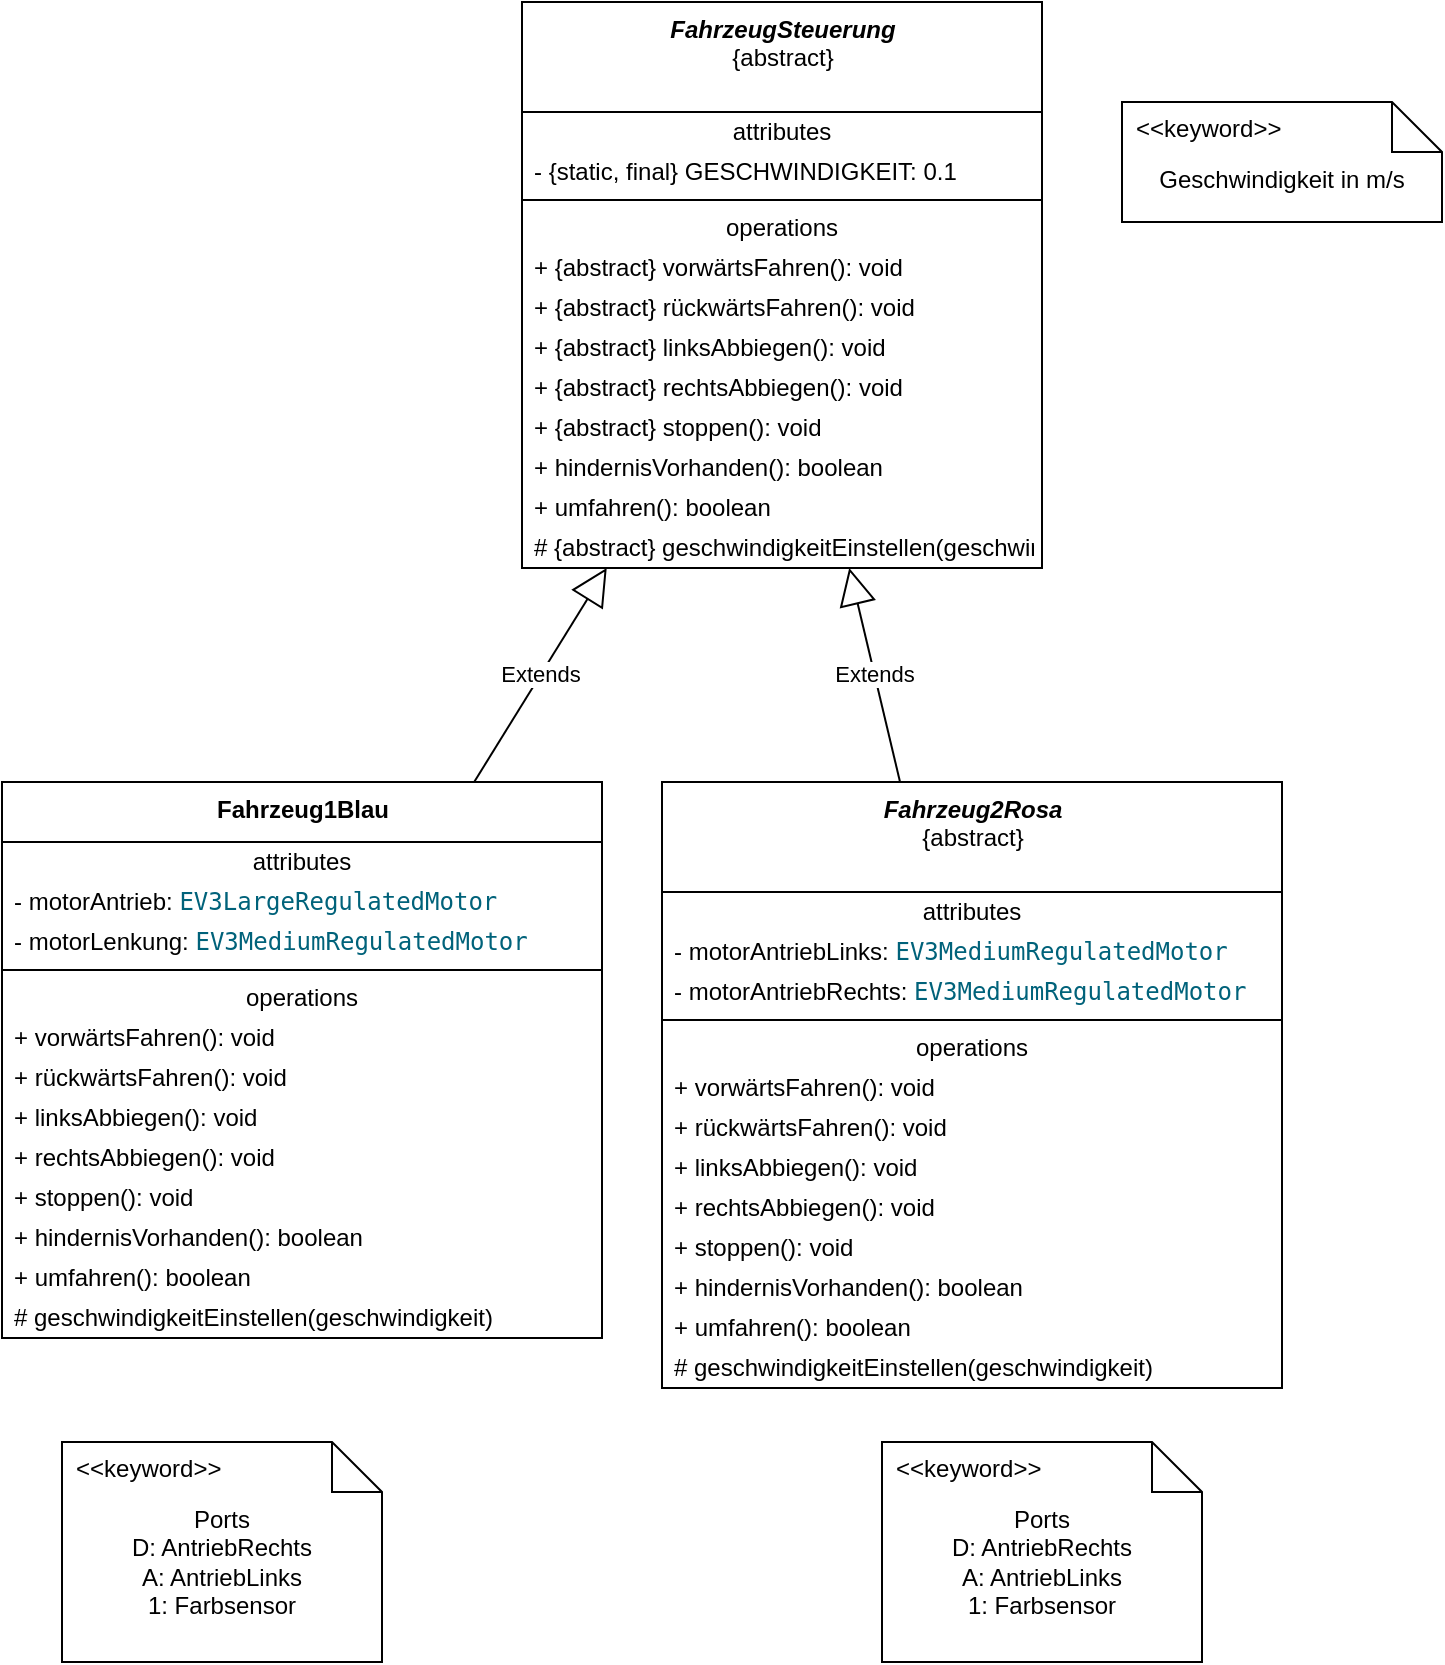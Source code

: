 <mxfile version="20.3.0" type="device"><diagram id="Kzg5BWu954yZBdOo6k_a" name="Seite-1"><mxGraphModel dx="902" dy="716" grid="1" gridSize="10" guides="1" tooltips="1" connect="1" arrows="1" fold="1" page="1" pageScale="1" pageWidth="1654" pageHeight="1169" math="0" shadow="0"><root><mxCell id="0"/><mxCell id="1" parent="0"/><mxCell id="4qAFavY8C1EFh-mTCc8v-1" value="&lt;b&gt;&lt;i&gt;FahrzeugSteuerung&lt;/i&gt;&lt;/b&gt;&lt;br&gt;{abstract}" style="swimlane;fontStyle=0;align=center;verticalAlign=top;childLayout=stackLayout;horizontal=1;startSize=55;horizontalStack=0;resizeParent=1;resizeParentMax=0;resizeLast=0;collapsible=0;marginBottom=0;html=1;" vertex="1" parent="1"><mxGeometry x="440" y="290" width="260" height="283" as="geometry"/></mxCell><mxCell id="4qAFavY8C1EFh-mTCc8v-2" value="attributes" style="text;html=1;strokeColor=none;fillColor=none;align=center;verticalAlign=middle;spacingLeft=4;spacingRight=4;overflow=hidden;rotatable=0;points=[[0,0.5],[1,0.5]];portConstraint=eastwest;" vertex="1" parent="4qAFavY8C1EFh-mTCc8v-1"><mxGeometry y="55" width="260" height="20" as="geometry"/></mxCell><mxCell id="4qAFavY8C1EFh-mTCc8v-16" value="- {static, final} GESCHWINDIGKEIT: 0.1" style="text;html=1;strokeColor=none;fillColor=none;align=left;verticalAlign=middle;spacingLeft=4;spacingRight=4;overflow=hidden;rotatable=0;points=[[0,0.5],[1,0.5]];portConstraint=eastwest;" vertex="1" parent="4qAFavY8C1EFh-mTCc8v-1"><mxGeometry y="75" width="260" height="20" as="geometry"/></mxCell><mxCell id="4qAFavY8C1EFh-mTCc8v-6" value="" style="line;strokeWidth=1;fillColor=none;align=left;verticalAlign=middle;spacingTop=-1;spacingLeft=3;spacingRight=3;rotatable=0;labelPosition=right;points=[];portConstraint=eastwest;" vertex="1" parent="4qAFavY8C1EFh-mTCc8v-1"><mxGeometry y="95" width="260" height="8" as="geometry"/></mxCell><mxCell id="4qAFavY8C1EFh-mTCc8v-7" value="operations" style="text;html=1;strokeColor=none;fillColor=none;align=center;verticalAlign=middle;spacingLeft=4;spacingRight=4;overflow=hidden;rotatable=0;points=[[0,0.5],[1,0.5]];portConstraint=eastwest;" vertex="1" parent="4qAFavY8C1EFh-mTCc8v-1"><mxGeometry y="103" width="260" height="20" as="geometry"/></mxCell><mxCell id="4qAFavY8C1EFh-mTCc8v-8" value="+&amp;nbsp;&lt;span style=&quot;text-align: center;&quot;&gt;{abstract}&amp;nbsp;&lt;/span&gt;vorwärtsFahren(): void" style="text;html=1;strokeColor=none;fillColor=none;align=left;verticalAlign=middle;spacingLeft=4;spacingRight=4;overflow=hidden;rotatable=0;points=[[0,0.5],[1,0.5]];portConstraint=eastwest;" vertex="1" parent="4qAFavY8C1EFh-mTCc8v-1"><mxGeometry y="123" width="260" height="20" as="geometry"/></mxCell><mxCell id="4qAFavY8C1EFh-mTCc8v-9" value="+&amp;nbsp;&lt;span style=&quot;text-align: center;&quot;&gt;{abstract}&amp;nbsp;&lt;/span&gt;rückwärtsFahren(): void" style="text;html=1;strokeColor=none;fillColor=none;align=left;verticalAlign=middle;spacingLeft=4;spacingRight=4;overflow=hidden;rotatable=0;points=[[0,0.5],[1,0.5]];portConstraint=eastwest;" vertex="1" parent="4qAFavY8C1EFh-mTCc8v-1"><mxGeometry y="143" width="260" height="20" as="geometry"/></mxCell><mxCell id="4qAFavY8C1EFh-mTCc8v-10" value="+&amp;nbsp;&lt;span style=&quot;text-align: center;&quot;&gt;{abstract}&amp;nbsp;&lt;/span&gt;linksAbbiegen(): void" style="text;html=1;strokeColor=none;fillColor=none;align=left;verticalAlign=middle;spacingLeft=4;spacingRight=4;overflow=hidden;rotatable=0;points=[[0,0.5],[1,0.5]];portConstraint=eastwest;" vertex="1" parent="4qAFavY8C1EFh-mTCc8v-1"><mxGeometry y="163" width="260" height="20" as="geometry"/></mxCell><mxCell id="4qAFavY8C1EFh-mTCc8v-11" value="+&amp;nbsp;&lt;span style=&quot;text-align: center;&quot;&gt;{abstract}&amp;nbsp;&lt;/span&gt;rechtsAbbiegen(): void" style="text;html=1;strokeColor=none;fillColor=none;align=left;verticalAlign=middle;spacingLeft=4;spacingRight=4;overflow=hidden;rotatable=0;points=[[0,0.5],[1,0.5]];portConstraint=eastwest;" vertex="1" parent="4qAFavY8C1EFh-mTCc8v-1"><mxGeometry y="183" width="260" height="20" as="geometry"/></mxCell><mxCell id="4qAFavY8C1EFh-mTCc8v-12" value="+&amp;nbsp;&lt;span style=&quot;text-align: center;&quot;&gt;{abstract}&amp;nbsp;&lt;/span&gt;stoppen(): void" style="text;html=1;strokeColor=none;fillColor=none;align=left;verticalAlign=middle;spacingLeft=4;spacingRight=4;overflow=hidden;rotatable=0;points=[[0,0.5],[1,0.5]];portConstraint=eastwest;" vertex="1" parent="4qAFavY8C1EFh-mTCc8v-1"><mxGeometry y="203" width="260" height="20" as="geometry"/></mxCell><mxCell id="4qAFavY8C1EFh-mTCc8v-13" value="+ hindernisVorhanden(): boolean" style="text;html=1;strokeColor=none;fillColor=none;align=left;verticalAlign=middle;spacingLeft=4;spacingRight=4;overflow=hidden;rotatable=0;points=[[0,0.5],[1,0.5]];portConstraint=eastwest;" vertex="1" parent="4qAFavY8C1EFh-mTCc8v-1"><mxGeometry y="223" width="260" height="20" as="geometry"/></mxCell><mxCell id="4qAFavY8C1EFh-mTCc8v-14" value="+ umfahren(): boolean" style="text;html=1;strokeColor=none;fillColor=none;align=left;verticalAlign=middle;spacingLeft=4;spacingRight=4;overflow=hidden;rotatable=0;points=[[0,0.5],[1,0.5]];portConstraint=eastwest;" vertex="1" parent="4qAFavY8C1EFh-mTCc8v-1"><mxGeometry y="243" width="260" height="20" as="geometry"/></mxCell><mxCell id="4qAFavY8C1EFh-mTCc8v-15" value="&lt;div style=&quot;text-align: left;&quot;&gt;&lt;span style=&quot;background-color: initial; text-align: center;&quot;&gt;# {abstract}&amp;nbsp;&lt;/span&gt;&lt;span style=&quot;background-color: initial;&quot;&gt;geschwindigkeitEinstellen(geschwindigkeit)&lt;/span&gt;&lt;/div&gt;" style="text;html=1;strokeColor=none;fillColor=none;align=left;verticalAlign=middle;spacingLeft=4;spacingRight=4;overflow=hidden;rotatable=0;points=[[0,0.5],[1,0.5]];portConstraint=eastwest;" vertex="1" parent="4qAFavY8C1EFh-mTCc8v-1"><mxGeometry y="263" width="260" height="20" as="geometry"/></mxCell><mxCell id="4qAFavY8C1EFh-mTCc8v-17" value="Geschwindigkeit in m/s&lt;br&gt;" style="shape=note2;boundedLbl=1;whiteSpace=wrap;html=1;size=25;verticalAlign=top;align=center;" vertex="1" parent="1"><mxGeometry x="740" y="340" width="160" height="60" as="geometry"/></mxCell><mxCell id="4qAFavY8C1EFh-mTCc8v-18" value="&lt;&lt;keyword&gt;&gt;" style="resizeWidth=1;part=1;strokeColor=none;fillColor=none;align=left;spacingLeft=5;" vertex="1" parent="4qAFavY8C1EFh-mTCc8v-17"><mxGeometry width="160" height="25" relative="1" as="geometry"/></mxCell><mxCell id="4qAFavY8C1EFh-mTCc8v-19" value="&lt;b&gt;Fahrzeug1Blau&lt;/b&gt;" style="swimlane;fontStyle=0;align=center;verticalAlign=top;childLayout=stackLayout;horizontal=1;startSize=30;horizontalStack=0;resizeParent=1;resizeParentMax=0;resizeLast=0;collapsible=0;marginBottom=0;html=1;" vertex="1" parent="1"><mxGeometry x="180" y="680" width="300" height="278" as="geometry"/></mxCell><mxCell id="4qAFavY8C1EFh-mTCc8v-20" value="attributes" style="text;html=1;strokeColor=none;fillColor=none;align=center;verticalAlign=middle;spacingLeft=4;spacingRight=4;overflow=hidden;rotatable=0;points=[[0,0.5],[1,0.5]];portConstraint=eastwest;" vertex="1" parent="4qAFavY8C1EFh-mTCc8v-19"><mxGeometry y="30" width="300" height="20" as="geometry"/></mxCell><mxCell id="4qAFavY8C1EFh-mTCc8v-45" value="- motorAntrieb:&amp;nbsp;&lt;span style=&quot;color: rgb(0, 98, 122); background-color: rgb(255, 255, 255); font-family: &amp;quot;JetBrains Mono&amp;quot;, monospace;&quot;&gt;EV3LargeRegulatedMotor&lt;/span&gt;" style="text;html=1;strokeColor=none;fillColor=none;align=left;verticalAlign=middle;spacingLeft=4;spacingRight=4;overflow=hidden;rotatable=0;points=[[0,0.5],[1,0.5]];portConstraint=eastwest;" vertex="1" parent="4qAFavY8C1EFh-mTCc8v-19"><mxGeometry y="50" width="300" height="20" as="geometry"/></mxCell><mxCell id="4qAFavY8C1EFh-mTCc8v-46" value="- motorLenkung:&amp;nbsp;&lt;span style=&quot;color: rgb(0, 98, 122); background-color: rgb(255, 255, 255); font-family: &amp;quot;JetBrains Mono&amp;quot;, monospace;&quot;&gt;EV3MediumRegulatedMotor&lt;/span&gt;" style="text;html=1;strokeColor=none;fillColor=none;align=left;verticalAlign=middle;spacingLeft=4;spacingRight=4;overflow=hidden;rotatable=0;points=[[0,0.5],[1,0.5]];portConstraint=eastwest;" vertex="1" parent="4qAFavY8C1EFh-mTCc8v-19"><mxGeometry y="70" width="300" height="20" as="geometry"/></mxCell><mxCell id="4qAFavY8C1EFh-mTCc8v-22" value="" style="line;strokeWidth=1;fillColor=none;align=left;verticalAlign=middle;spacingTop=-1;spacingLeft=3;spacingRight=3;rotatable=0;labelPosition=right;points=[];portConstraint=eastwest;" vertex="1" parent="4qAFavY8C1EFh-mTCc8v-19"><mxGeometry y="90" width="300" height="8" as="geometry"/></mxCell><mxCell id="4qAFavY8C1EFh-mTCc8v-23" value="operations" style="text;html=1;strokeColor=none;fillColor=none;align=center;verticalAlign=middle;spacingLeft=4;spacingRight=4;overflow=hidden;rotatable=0;points=[[0,0.5],[1,0.5]];portConstraint=eastwest;" vertex="1" parent="4qAFavY8C1EFh-mTCc8v-19"><mxGeometry y="98" width="300" height="20" as="geometry"/></mxCell><mxCell id="4qAFavY8C1EFh-mTCc8v-24" value="+ vorwärtsFahren(): void" style="text;html=1;strokeColor=none;fillColor=none;align=left;verticalAlign=middle;spacingLeft=4;spacingRight=4;overflow=hidden;rotatable=0;points=[[0,0.5],[1,0.5]];portConstraint=eastwest;" vertex="1" parent="4qAFavY8C1EFh-mTCc8v-19"><mxGeometry y="118" width="300" height="20" as="geometry"/></mxCell><mxCell id="4qAFavY8C1EFh-mTCc8v-25" value="+ rückwärtsFahren(): void" style="text;html=1;strokeColor=none;fillColor=none;align=left;verticalAlign=middle;spacingLeft=4;spacingRight=4;overflow=hidden;rotatable=0;points=[[0,0.5],[1,0.5]];portConstraint=eastwest;" vertex="1" parent="4qAFavY8C1EFh-mTCc8v-19"><mxGeometry y="138" width="300" height="20" as="geometry"/></mxCell><mxCell id="4qAFavY8C1EFh-mTCc8v-26" value="+ linksAbbiegen(): void" style="text;html=1;strokeColor=none;fillColor=none;align=left;verticalAlign=middle;spacingLeft=4;spacingRight=4;overflow=hidden;rotatable=0;points=[[0,0.5],[1,0.5]];portConstraint=eastwest;" vertex="1" parent="4qAFavY8C1EFh-mTCc8v-19"><mxGeometry y="158" width="300" height="20" as="geometry"/></mxCell><mxCell id="4qAFavY8C1EFh-mTCc8v-27" value="+ rechtsAbbiegen(): void" style="text;html=1;strokeColor=none;fillColor=none;align=left;verticalAlign=middle;spacingLeft=4;spacingRight=4;overflow=hidden;rotatable=0;points=[[0,0.5],[1,0.5]];portConstraint=eastwest;" vertex="1" parent="4qAFavY8C1EFh-mTCc8v-19"><mxGeometry y="178" width="300" height="20" as="geometry"/></mxCell><mxCell id="4qAFavY8C1EFh-mTCc8v-28" value="+ stoppen(): void" style="text;html=1;strokeColor=none;fillColor=none;align=left;verticalAlign=middle;spacingLeft=4;spacingRight=4;overflow=hidden;rotatable=0;points=[[0,0.5],[1,0.5]];portConstraint=eastwest;" vertex="1" parent="4qAFavY8C1EFh-mTCc8v-19"><mxGeometry y="198" width="300" height="20" as="geometry"/></mxCell><mxCell id="4qAFavY8C1EFh-mTCc8v-29" value="+ hindernisVorhanden(): boolean" style="text;html=1;strokeColor=none;fillColor=none;align=left;verticalAlign=middle;spacingLeft=4;spacingRight=4;overflow=hidden;rotatable=0;points=[[0,0.5],[1,0.5]];portConstraint=eastwest;" vertex="1" parent="4qAFavY8C1EFh-mTCc8v-19"><mxGeometry y="218" width="300" height="20" as="geometry"/></mxCell><mxCell id="4qAFavY8C1EFh-mTCc8v-30" value="+ umfahren(): boolean" style="text;html=1;strokeColor=none;fillColor=none;align=left;verticalAlign=middle;spacingLeft=4;spacingRight=4;overflow=hidden;rotatable=0;points=[[0,0.5],[1,0.5]];portConstraint=eastwest;" vertex="1" parent="4qAFavY8C1EFh-mTCc8v-19"><mxGeometry y="238" width="300" height="20" as="geometry"/></mxCell><mxCell id="4qAFavY8C1EFh-mTCc8v-31" value="# geschwindigkeitEinstellen(geschwindigkeit)" style="text;html=1;strokeColor=none;fillColor=none;align=left;verticalAlign=middle;spacingLeft=4;spacingRight=4;overflow=hidden;rotatable=0;points=[[0,0.5],[1,0.5]];portConstraint=eastwest;" vertex="1" parent="4qAFavY8C1EFh-mTCc8v-19"><mxGeometry y="258" width="300" height="20" as="geometry"/></mxCell><mxCell id="4qAFavY8C1EFh-mTCc8v-32" value="&lt;b&gt;&lt;i&gt;Fahrzeug2Rosa&lt;/i&gt;&lt;/b&gt;&lt;br&gt;{abstract}" style="swimlane;fontStyle=0;align=center;verticalAlign=top;childLayout=stackLayout;horizontal=1;startSize=55;horizontalStack=0;resizeParent=1;resizeParentMax=0;resizeLast=0;collapsible=0;marginBottom=0;html=1;" vertex="1" parent="1"><mxGeometry x="510" y="680" width="310" height="303" as="geometry"/></mxCell><mxCell id="4qAFavY8C1EFh-mTCc8v-33" value="attributes" style="text;html=1;strokeColor=none;fillColor=none;align=center;verticalAlign=middle;spacingLeft=4;spacingRight=4;overflow=hidden;rotatable=0;points=[[0,0.5],[1,0.5]];portConstraint=eastwest;" vertex="1" parent="4qAFavY8C1EFh-mTCc8v-32"><mxGeometry y="55" width="310" height="20" as="geometry"/></mxCell><mxCell id="4qAFavY8C1EFh-mTCc8v-47" value="- motorAntriebLinks:&amp;nbsp;&lt;span style=&quot;color: rgb(0, 98, 122); background-color: rgb(255, 255, 255); font-family: &amp;quot;JetBrains Mono&amp;quot;, monospace;&quot;&gt;EV3MediumRegulatedMotor&lt;/span&gt;" style="text;html=1;strokeColor=none;fillColor=none;align=left;verticalAlign=middle;spacingLeft=4;spacingRight=4;overflow=hidden;rotatable=0;points=[[0,0.5],[1,0.5]];portConstraint=eastwest;" vertex="1" parent="4qAFavY8C1EFh-mTCc8v-32"><mxGeometry y="75" width="310" height="20" as="geometry"/></mxCell><mxCell id="4qAFavY8C1EFh-mTCc8v-48" value="- motorAntriebRechts:&amp;nbsp;&lt;span style=&quot;color: rgb(0, 98, 122); background-color: rgb(255, 255, 255); font-family: &amp;quot;JetBrains Mono&amp;quot;, monospace;&quot;&gt;EV3MediumRegulatedMotor&lt;/span&gt;" style="text;html=1;strokeColor=none;fillColor=none;align=left;verticalAlign=middle;spacingLeft=4;spacingRight=4;overflow=hidden;rotatable=0;points=[[0,0.5],[1,0.5]];portConstraint=eastwest;" vertex="1" parent="4qAFavY8C1EFh-mTCc8v-32"><mxGeometry y="95" width="310" height="20" as="geometry"/></mxCell><mxCell id="4qAFavY8C1EFh-mTCc8v-35" value="" style="line;strokeWidth=1;fillColor=none;align=left;verticalAlign=middle;spacingTop=-1;spacingLeft=3;spacingRight=3;rotatable=0;labelPosition=right;points=[];portConstraint=eastwest;" vertex="1" parent="4qAFavY8C1EFh-mTCc8v-32"><mxGeometry y="115" width="310" height="8" as="geometry"/></mxCell><mxCell id="4qAFavY8C1EFh-mTCc8v-36" value="operations" style="text;html=1;strokeColor=none;fillColor=none;align=center;verticalAlign=middle;spacingLeft=4;spacingRight=4;overflow=hidden;rotatable=0;points=[[0,0.5],[1,0.5]];portConstraint=eastwest;" vertex="1" parent="4qAFavY8C1EFh-mTCc8v-32"><mxGeometry y="123" width="310" height="20" as="geometry"/></mxCell><mxCell id="4qAFavY8C1EFh-mTCc8v-37" value="+ vorwärtsFahren(): void" style="text;html=1;strokeColor=none;fillColor=none;align=left;verticalAlign=middle;spacingLeft=4;spacingRight=4;overflow=hidden;rotatable=0;points=[[0,0.5],[1,0.5]];portConstraint=eastwest;" vertex="1" parent="4qAFavY8C1EFh-mTCc8v-32"><mxGeometry y="143" width="310" height="20" as="geometry"/></mxCell><mxCell id="4qAFavY8C1EFh-mTCc8v-38" value="+ rückwärtsFahren(): void" style="text;html=1;strokeColor=none;fillColor=none;align=left;verticalAlign=middle;spacingLeft=4;spacingRight=4;overflow=hidden;rotatable=0;points=[[0,0.5],[1,0.5]];portConstraint=eastwest;" vertex="1" parent="4qAFavY8C1EFh-mTCc8v-32"><mxGeometry y="163" width="310" height="20" as="geometry"/></mxCell><mxCell id="4qAFavY8C1EFh-mTCc8v-39" value="+ linksAbbiegen(): void" style="text;html=1;strokeColor=none;fillColor=none;align=left;verticalAlign=middle;spacingLeft=4;spacingRight=4;overflow=hidden;rotatable=0;points=[[0,0.5],[1,0.5]];portConstraint=eastwest;" vertex="1" parent="4qAFavY8C1EFh-mTCc8v-32"><mxGeometry y="183" width="310" height="20" as="geometry"/></mxCell><mxCell id="4qAFavY8C1EFh-mTCc8v-40" value="+ rechtsAbbiegen(): void" style="text;html=1;strokeColor=none;fillColor=none;align=left;verticalAlign=middle;spacingLeft=4;spacingRight=4;overflow=hidden;rotatable=0;points=[[0,0.5],[1,0.5]];portConstraint=eastwest;" vertex="1" parent="4qAFavY8C1EFh-mTCc8v-32"><mxGeometry y="203" width="310" height="20" as="geometry"/></mxCell><mxCell id="4qAFavY8C1EFh-mTCc8v-41" value="+ stoppen(): void" style="text;html=1;strokeColor=none;fillColor=none;align=left;verticalAlign=middle;spacingLeft=4;spacingRight=4;overflow=hidden;rotatable=0;points=[[0,0.5],[1,0.5]];portConstraint=eastwest;" vertex="1" parent="4qAFavY8C1EFh-mTCc8v-32"><mxGeometry y="223" width="310" height="20" as="geometry"/></mxCell><mxCell id="4qAFavY8C1EFh-mTCc8v-42" value="+ hindernisVorhanden(): boolean" style="text;html=1;strokeColor=none;fillColor=none;align=left;verticalAlign=middle;spacingLeft=4;spacingRight=4;overflow=hidden;rotatable=0;points=[[0,0.5],[1,0.5]];portConstraint=eastwest;" vertex="1" parent="4qAFavY8C1EFh-mTCc8v-32"><mxGeometry y="243" width="310" height="20" as="geometry"/></mxCell><mxCell id="4qAFavY8C1EFh-mTCc8v-43" value="+ umfahren(): boolean" style="text;html=1;strokeColor=none;fillColor=none;align=left;verticalAlign=middle;spacingLeft=4;spacingRight=4;overflow=hidden;rotatable=0;points=[[0,0.5],[1,0.5]];portConstraint=eastwest;" vertex="1" parent="4qAFavY8C1EFh-mTCc8v-32"><mxGeometry y="263" width="310" height="20" as="geometry"/></mxCell><mxCell id="4qAFavY8C1EFh-mTCc8v-44" value="# geschwindigkeitEinstellen(geschwindigkeit)" style="text;html=1;strokeColor=none;fillColor=none;align=left;verticalAlign=middle;spacingLeft=4;spacingRight=4;overflow=hidden;rotatable=0;points=[[0,0.5],[1,0.5]];portConstraint=eastwest;" vertex="1" parent="4qAFavY8C1EFh-mTCc8v-32"><mxGeometry y="283" width="310" height="20" as="geometry"/></mxCell><mxCell id="4qAFavY8C1EFh-mTCc8v-49" value="Extends" style="endArrow=block;endSize=16;endFill=0;html=1;rounded=0;" edge="1" parent="1" source="4qAFavY8C1EFh-mTCc8v-19" target="4qAFavY8C1EFh-mTCc8v-1"><mxGeometry width="160" relative="1" as="geometry"><mxPoint x="260" y="640" as="sourcePoint"/><mxPoint x="420" y="640" as="targetPoint"/></mxGeometry></mxCell><mxCell id="4qAFavY8C1EFh-mTCc8v-50" value="Extends" style="endArrow=block;endSize=16;endFill=0;html=1;rounded=0;" edge="1" parent="1" source="4qAFavY8C1EFh-mTCc8v-32" target="4qAFavY8C1EFh-mTCc8v-1"><mxGeometry width="160" relative="1" as="geometry"><mxPoint x="426.09" y="690" as="sourcePoint"/><mxPoint x="492.361" y="583.0" as="targetPoint"/></mxGeometry></mxCell><mxCell id="4qAFavY8C1EFh-mTCc8v-51" value="Ports&lt;br&gt;D: AntriebRechts&lt;br&gt;A: AntriebLinks&lt;br&gt;1: Farbsensor" style="shape=note2;boundedLbl=1;whiteSpace=wrap;html=1;size=25;verticalAlign=top;align=center;" vertex="1" parent="1"><mxGeometry x="620" y="1010" width="160" height="110" as="geometry"/></mxCell><mxCell id="4qAFavY8C1EFh-mTCc8v-52" value="&lt;&lt;keyword&gt;&gt;" style="resizeWidth=1;part=1;strokeColor=none;fillColor=none;align=left;spacingLeft=5;" vertex="1" parent="4qAFavY8C1EFh-mTCc8v-51"><mxGeometry width="160" height="25" relative="1" as="geometry"/></mxCell><mxCell id="4qAFavY8C1EFh-mTCc8v-53" value="Ports&lt;br&gt;D: AntriebRechts&lt;br&gt;A: AntriebLinks&lt;br&gt;1: Farbsensor" style="shape=note2;boundedLbl=1;whiteSpace=wrap;html=1;size=25;verticalAlign=top;align=center;" vertex="1" parent="1"><mxGeometry x="210" y="1010" width="160" height="110" as="geometry"/></mxCell><mxCell id="4qAFavY8C1EFh-mTCc8v-54" value="&lt;&lt;keyword&gt;&gt;" style="resizeWidth=1;part=1;strokeColor=none;fillColor=none;align=left;spacingLeft=5;" vertex="1" parent="4qAFavY8C1EFh-mTCc8v-53"><mxGeometry width="160" height="25" relative="1" as="geometry"/></mxCell></root></mxGraphModel></diagram></mxfile>